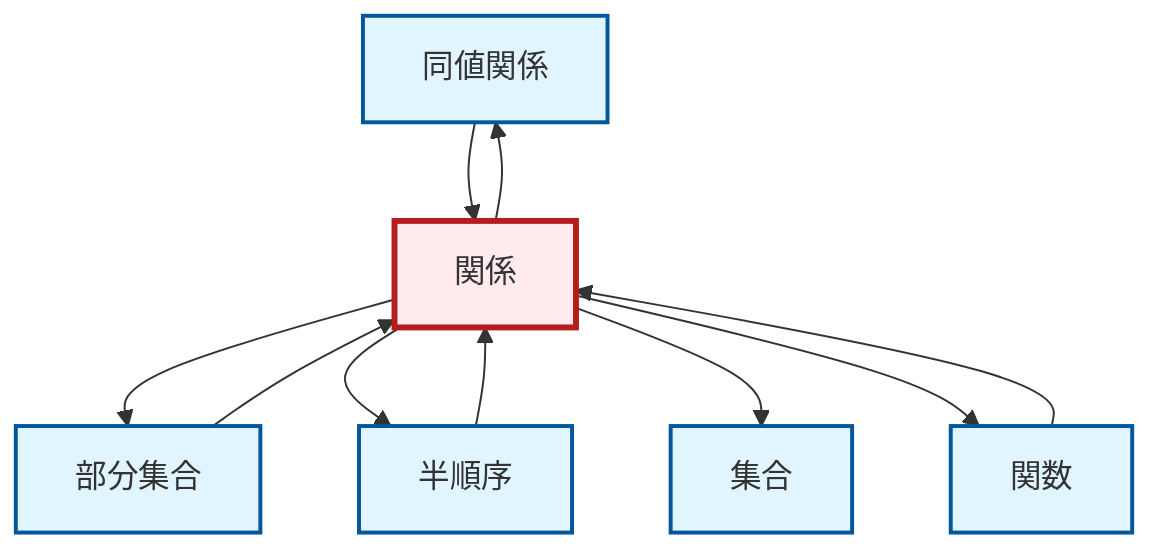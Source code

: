 graph TD
    classDef definition fill:#e1f5fe,stroke:#01579b,stroke-width:2px
    classDef theorem fill:#f3e5f5,stroke:#4a148c,stroke-width:2px
    classDef axiom fill:#fff3e0,stroke:#e65100,stroke-width:2px
    classDef example fill:#e8f5e9,stroke:#1b5e20,stroke-width:2px
    classDef current fill:#ffebee,stroke:#b71c1c,stroke-width:3px
    def-equivalence-relation["同値関係"]:::definition
    def-set["集合"]:::definition
    def-subset["部分集合"]:::definition
    def-function["関数"]:::definition
    def-partial-order["半順序"]:::definition
    def-relation["関係"]:::definition
    def-equivalence-relation --> def-relation
    def-relation --> def-subset
    def-function --> def-relation
    def-relation --> def-partial-order
    def-relation --> def-set
    def-relation --> def-equivalence-relation
    def-relation --> def-function
    def-partial-order --> def-relation
    def-subset --> def-relation
    class def-relation current
